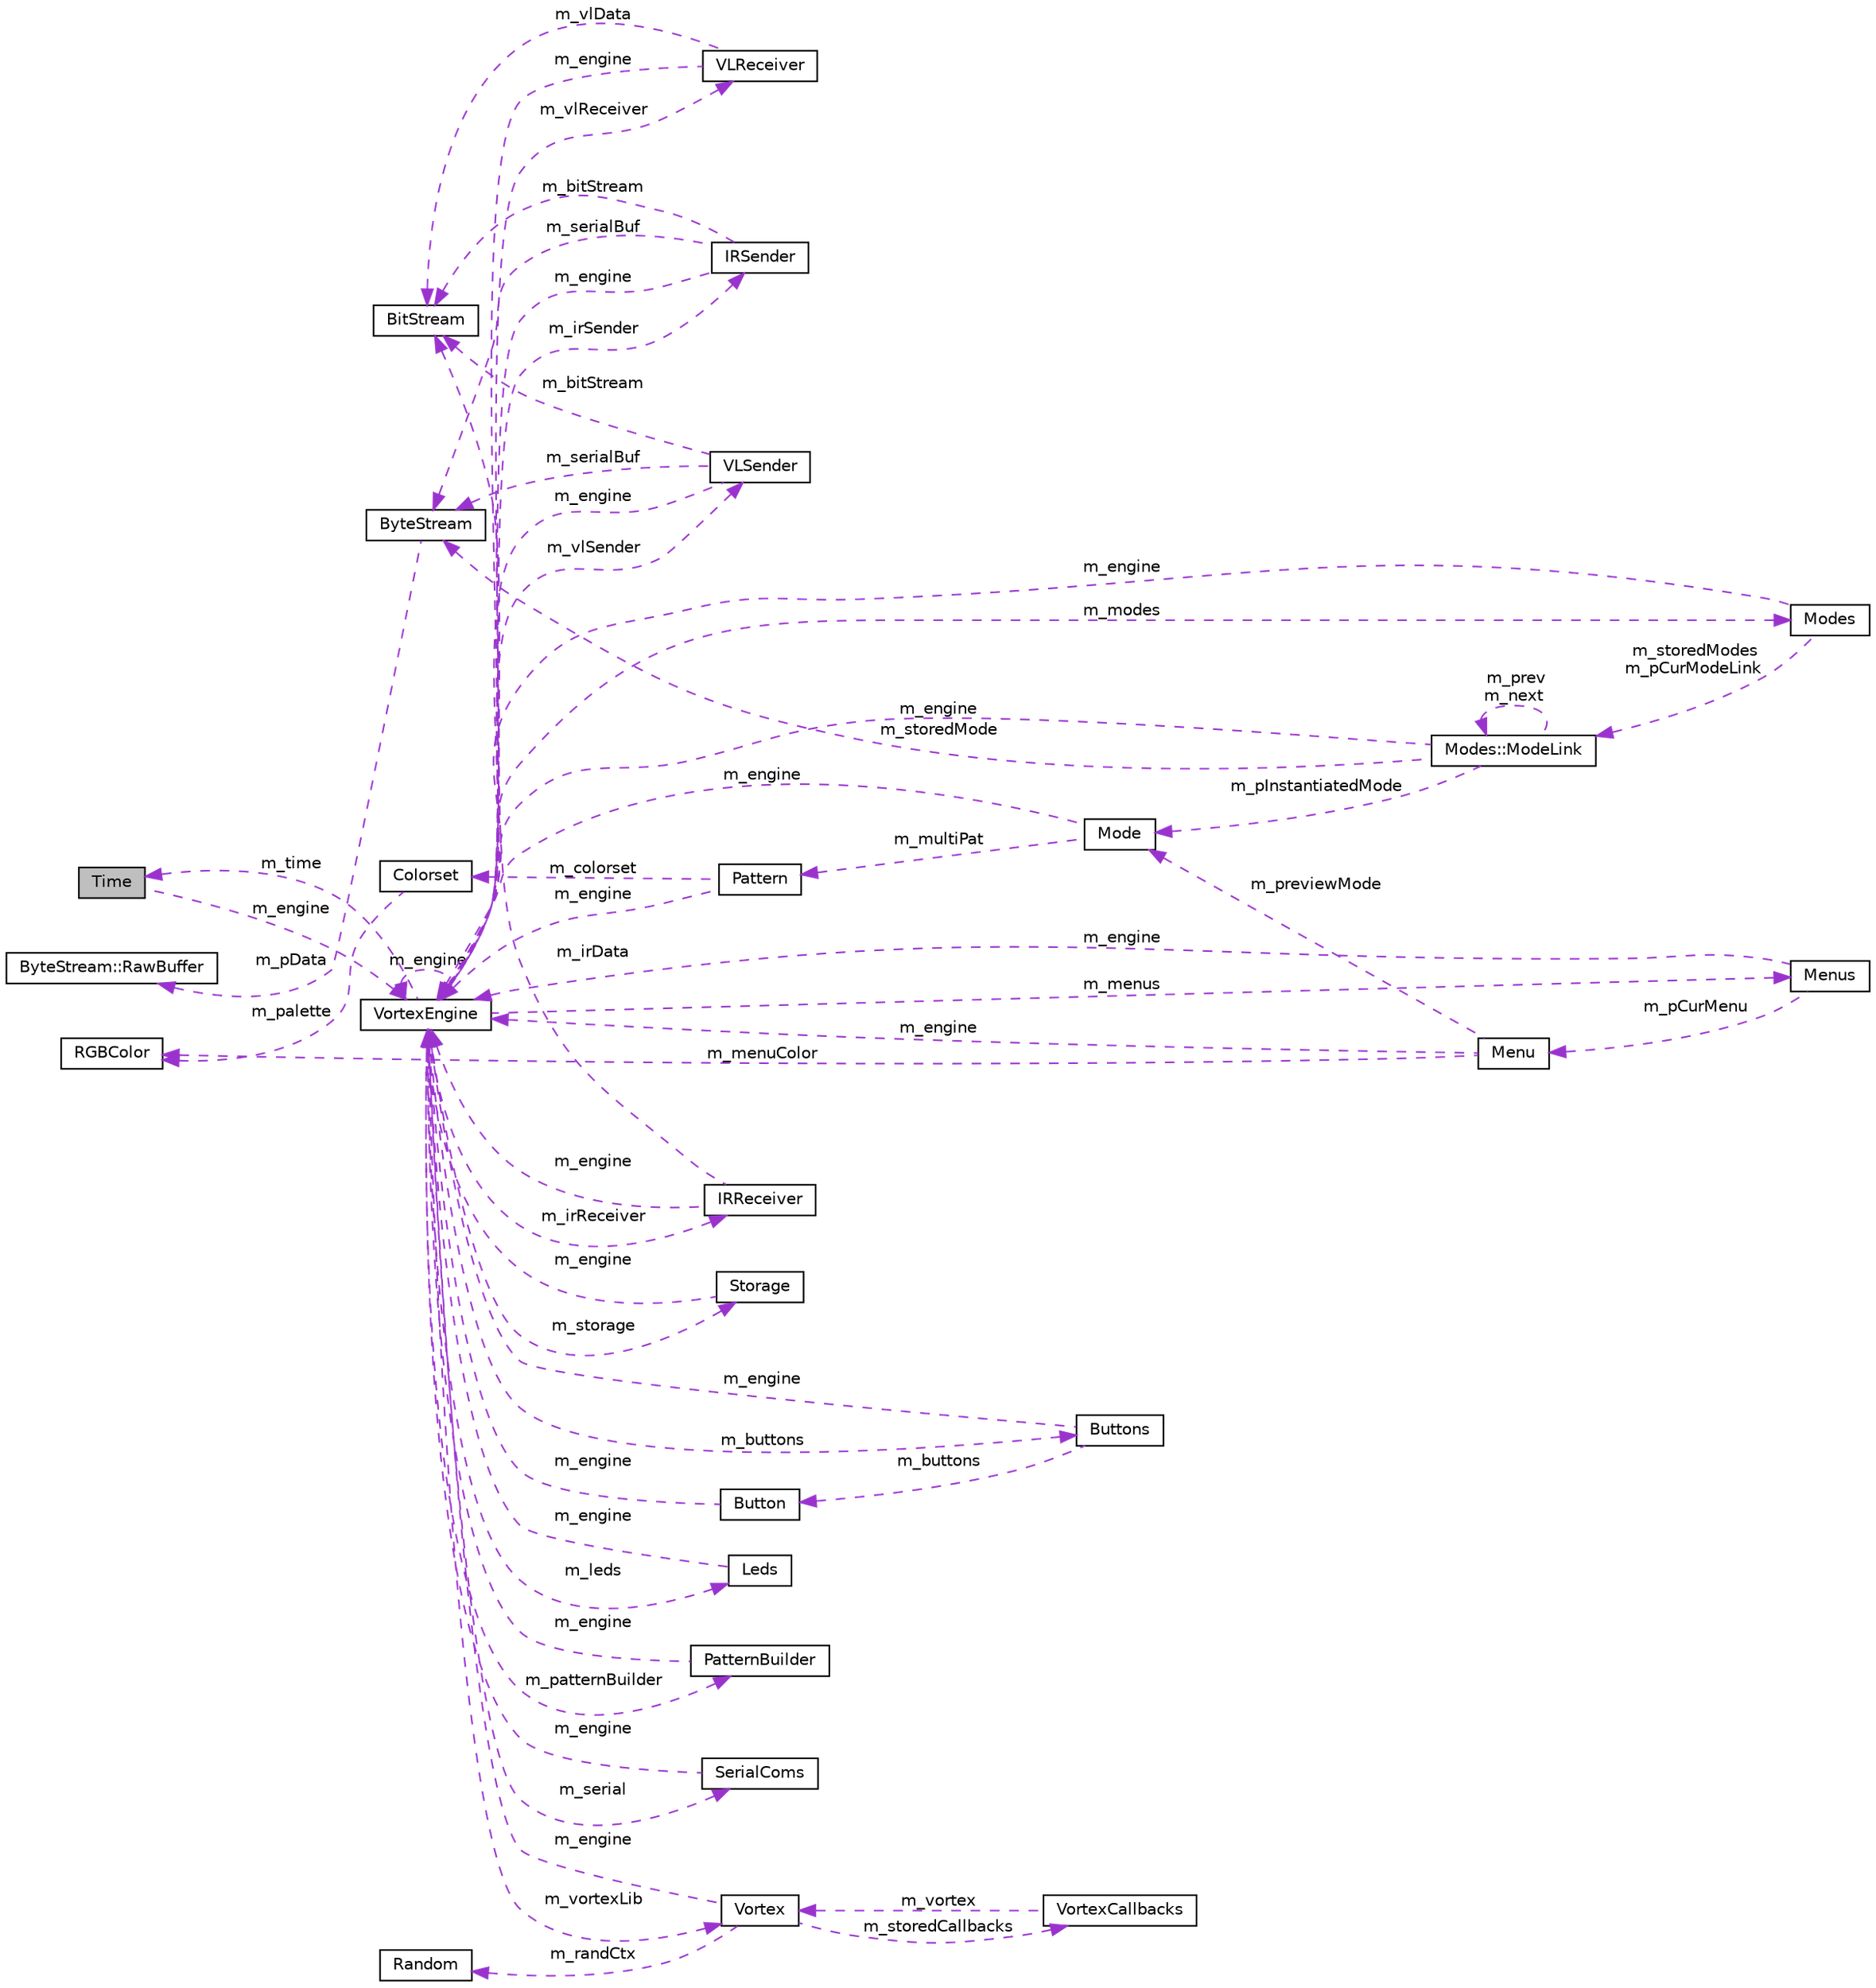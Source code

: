 digraph "Time"
{
 // INTERACTIVE_SVG=YES
 // LATEX_PDF_SIZE
  bgcolor="transparent";
  edge [fontname="Helvetica",fontsize="10",labelfontname="Helvetica",labelfontsize="10"];
  node [fontname="Helvetica",fontsize="10",shape=record];
  rankdir="LR";
  Node1 [label="Time",height=0.2,width=0.4,color="black", fillcolor="grey75", style="filled", fontcolor="black",tooltip=" "];
  Node2 -> Node1 [dir="back",color="darkorchid3",fontsize="10",style="dashed",label=" m_engine" ,fontname="Helvetica"];
  Node2 [label="VortexEngine",height=0.2,width=0.4,color="black",URL="$classVortexEngine.html",tooltip=" "];
  Node3 -> Node2 [dir="back",color="darkorchid3",fontsize="10",style="dashed",label=" m_vlReceiver" ,fontname="Helvetica"];
  Node3 [label="VLReceiver",height=0.2,width=0.4,color="black",URL="$classVLReceiver.html",tooltip=" "];
  Node2 -> Node3 [dir="back",color="darkorchid3",fontsize="10",style="dashed",label=" m_engine" ,fontname="Helvetica"];
  Node4 -> Node3 [dir="back",color="darkorchid3",fontsize="10",style="dashed",label=" m_vlData" ,fontname="Helvetica"];
  Node4 [label="BitStream",height=0.2,width=0.4,color="black",URL="$classBitStream.html",tooltip=" "];
  Node5 -> Node2 [dir="back",color="darkorchid3",fontsize="10",style="dashed",label=" m_storage" ,fontname="Helvetica"];
  Node5 [label="Storage",height=0.2,width=0.4,color="black",URL="$classStorage.html",tooltip=" "];
  Node2 -> Node5 [dir="back",color="darkorchid3",fontsize="10",style="dashed",label=" m_engine" ,fontname="Helvetica"];
  Node6 -> Node2 [dir="back",color="darkorchid3",fontsize="10",style="dashed",label=" m_irSender" ,fontname="Helvetica"];
  Node6 [label="IRSender",height=0.2,width=0.4,color="black",URL="$classIRSender.html",tooltip=" "];
  Node2 -> Node6 [dir="back",color="darkorchid3",fontsize="10",style="dashed",label=" m_engine" ,fontname="Helvetica"];
  Node4 -> Node6 [dir="back",color="darkorchid3",fontsize="10",style="dashed",label=" m_bitStream" ,fontname="Helvetica"];
  Node7 -> Node6 [dir="back",color="darkorchid3",fontsize="10",style="dashed",label=" m_serialBuf" ,fontname="Helvetica"];
  Node7 [label="ByteStream",height=0.2,width=0.4,color="black",URL="$classByteStream.html",tooltip=" "];
  Node8 -> Node7 [dir="back",color="darkorchid3",fontsize="10",style="dashed",label=" m_pData" ,fontname="Helvetica"];
  Node8 [label="ByteStream::RawBuffer",height=0.2,width=0.4,color="black",URL="$structByteStream_1_1RawBuffer.html",tooltip=" "];
  Node2 -> Node2 [dir="back",color="darkorchid3",fontsize="10",style="dashed",label=" m_engine" ,fontname="Helvetica"];
  Node9 -> Node2 [dir="back",color="darkorchid3",fontsize="10",style="dashed",label=" m_buttons" ,fontname="Helvetica"];
  Node9 [label="Buttons",height=0.2,width=0.4,color="black",URL="$classButtons.html",tooltip=" "];
  Node2 -> Node9 [dir="back",color="darkorchid3",fontsize="10",style="dashed",label=" m_engine" ,fontname="Helvetica"];
  Node10 -> Node9 [dir="back",color="darkorchid3",fontsize="10",style="dashed",label=" m_buttons" ,fontname="Helvetica"];
  Node10 [label="Button",height=0.2,width=0.4,color="black",URL="$classButton.html",tooltip=" "];
  Node2 -> Node10 [dir="back",color="darkorchid3",fontsize="10",style="dashed",label=" m_engine" ,fontname="Helvetica"];
  Node11 -> Node2 [dir="back",color="darkorchid3",fontsize="10",style="dashed",label=" m_leds" ,fontname="Helvetica"];
  Node11 [label="Leds",height=0.2,width=0.4,color="black",URL="$classLeds.html",tooltip=" "];
  Node2 -> Node11 [dir="back",color="darkorchid3",fontsize="10",style="dashed",label=" m_engine" ,fontname="Helvetica"];
  Node12 -> Node2 [dir="back",color="darkorchid3",fontsize="10",style="dashed",label=" m_patternBuilder" ,fontname="Helvetica"];
  Node12 [label="PatternBuilder",height=0.2,width=0.4,color="black",URL="$classPatternBuilder.html",tooltip=" "];
  Node2 -> Node12 [dir="back",color="darkorchid3",fontsize="10",style="dashed",label=" m_engine" ,fontname="Helvetica"];
  Node13 -> Node2 [dir="back",color="darkorchid3",fontsize="10",style="dashed",label=" m_vlSender" ,fontname="Helvetica"];
  Node13 [label="VLSender",height=0.2,width=0.4,color="black",URL="$classVLSender.html",tooltip=" "];
  Node2 -> Node13 [dir="back",color="darkorchid3",fontsize="10",style="dashed",label=" m_engine" ,fontname="Helvetica"];
  Node4 -> Node13 [dir="back",color="darkorchid3",fontsize="10",style="dashed",label=" m_bitStream" ,fontname="Helvetica"];
  Node7 -> Node13 [dir="back",color="darkorchid3",fontsize="10",style="dashed",label=" m_serialBuf" ,fontname="Helvetica"];
  Node14 -> Node2 [dir="back",color="darkorchid3",fontsize="10",style="dashed",label=" m_modes" ,fontname="Helvetica"];
  Node14 [label="Modes",height=0.2,width=0.4,color="black",URL="$classModes.html",tooltip=" "];
  Node2 -> Node14 [dir="back",color="darkorchid3",fontsize="10",style="dashed",label=" m_engine" ,fontname="Helvetica"];
  Node15 -> Node14 [dir="back",color="darkorchid3",fontsize="10",style="dashed",label=" m_storedModes\nm_pCurModeLink" ,fontname="Helvetica"];
  Node15 [label="Modes::ModeLink",height=0.2,width=0.4,color="black",URL="$classModes_1_1ModeLink.html",tooltip=" "];
  Node16 -> Node15 [dir="back",color="darkorchid3",fontsize="10",style="dashed",label=" m_pInstantiatedMode" ,fontname="Helvetica"];
  Node16 [label="Mode",height=0.2,width=0.4,color="black",URL="$classMode.html",tooltip=" "];
  Node2 -> Node16 [dir="back",color="darkorchid3",fontsize="10",style="dashed",label=" m_engine" ,fontname="Helvetica"];
  Node17 -> Node16 [dir="back",color="darkorchid3",fontsize="10",style="dashed",label=" m_multiPat" ,fontname="Helvetica"];
  Node17 [label="Pattern",height=0.2,width=0.4,color="black",URL="$classPattern.html",tooltip=" "];
  Node2 -> Node17 [dir="back",color="darkorchid3",fontsize="10",style="dashed",label=" m_engine" ,fontname="Helvetica"];
  Node18 -> Node17 [dir="back",color="darkorchid3",fontsize="10",style="dashed",label=" m_colorset" ,fontname="Helvetica"];
  Node18 [label="Colorset",height=0.2,width=0.4,color="black",URL="$classColorset.html",tooltip=" "];
  Node19 -> Node18 [dir="back",color="darkorchid3",fontsize="10",style="dashed",label=" m_palette" ,fontname="Helvetica"];
  Node19 [label="RGBColor",height=0.2,width=0.4,color="black",URL="$classRGBColor.html",tooltip=" "];
  Node2 -> Node15 [dir="back",color="darkorchid3",fontsize="10",style="dashed",label=" m_engine" ,fontname="Helvetica"];
  Node7 -> Node15 [dir="back",color="darkorchid3",fontsize="10",style="dashed",label=" m_storedMode" ,fontname="Helvetica"];
  Node15 -> Node15 [dir="back",color="darkorchid3",fontsize="10",style="dashed",label=" m_prev\nm_next" ,fontname="Helvetica"];
  Node20 -> Node2 [dir="back",color="darkorchid3",fontsize="10",style="dashed",label=" m_serial" ,fontname="Helvetica"];
  Node20 [label="SerialComs",height=0.2,width=0.4,color="black",URL="$classSerialComs.html",tooltip=" "];
  Node2 -> Node20 [dir="back",color="darkorchid3",fontsize="10",style="dashed",label=" m_engine" ,fontname="Helvetica"];
  Node21 -> Node2 [dir="back",color="darkorchid3",fontsize="10",style="dashed",label=" m_vortexLib" ,fontname="Helvetica"];
  Node21 [label="Vortex",height=0.2,width=0.4,color="black",URL="$classVortex.html",tooltip=" "];
  Node22 -> Node21 [dir="back",color="darkorchid3",fontsize="10",style="dashed",label=" m_randCtx" ,fontname="Helvetica"];
  Node22 [label="Random",height=0.2,width=0.4,color="black",URL="$classRandom.html",tooltip=" "];
  Node2 -> Node21 [dir="back",color="darkorchid3",fontsize="10",style="dashed",label=" m_engine" ,fontname="Helvetica"];
  Node23 -> Node21 [dir="back",color="darkorchid3",fontsize="10",style="dashed",label=" m_storedCallbacks" ,fontname="Helvetica"];
  Node23 [label="VortexCallbacks",height=0.2,width=0.4,color="black",URL="$classVortexCallbacks.html",tooltip=" "];
  Node21 -> Node23 [dir="back",color="darkorchid3",fontsize="10",style="dashed",label=" m_vortex" ,fontname="Helvetica"];
  Node24 -> Node2 [dir="back",color="darkorchid3",fontsize="10",style="dashed",label=" m_irReceiver" ,fontname="Helvetica"];
  Node24 [label="IRReceiver",height=0.2,width=0.4,color="black",URL="$classIRReceiver.html",tooltip=" "];
  Node2 -> Node24 [dir="back",color="darkorchid3",fontsize="10",style="dashed",label=" m_engine" ,fontname="Helvetica"];
  Node4 -> Node24 [dir="back",color="darkorchid3",fontsize="10",style="dashed",label=" m_irData" ,fontname="Helvetica"];
  Node1 -> Node2 [dir="back",color="darkorchid3",fontsize="10",style="dashed",label=" m_time" ,fontname="Helvetica"];
  Node25 -> Node2 [dir="back",color="darkorchid3",fontsize="10",style="dashed",label=" m_menus" ,fontname="Helvetica"];
  Node25 [label="Menus",height=0.2,width=0.4,color="black",URL="$classMenus.html",tooltip=" "];
  Node2 -> Node25 [dir="back",color="darkorchid3",fontsize="10",style="dashed",label=" m_engine" ,fontname="Helvetica"];
  Node26 -> Node25 [dir="back",color="darkorchid3",fontsize="10",style="dashed",label=" m_pCurMenu" ,fontname="Helvetica"];
  Node26 [label="Menu",height=0.2,width=0.4,color="black",URL="$classMenu.html",tooltip=" "];
  Node16 -> Node26 [dir="back",color="darkorchid3",fontsize="10",style="dashed",label=" m_previewMode" ,fontname="Helvetica"];
  Node19 -> Node26 [dir="back",color="darkorchid3",fontsize="10",style="dashed",label=" m_menuColor" ,fontname="Helvetica"];
  Node2 -> Node26 [dir="back",color="darkorchid3",fontsize="10",style="dashed",label=" m_engine" ,fontname="Helvetica"];
}
